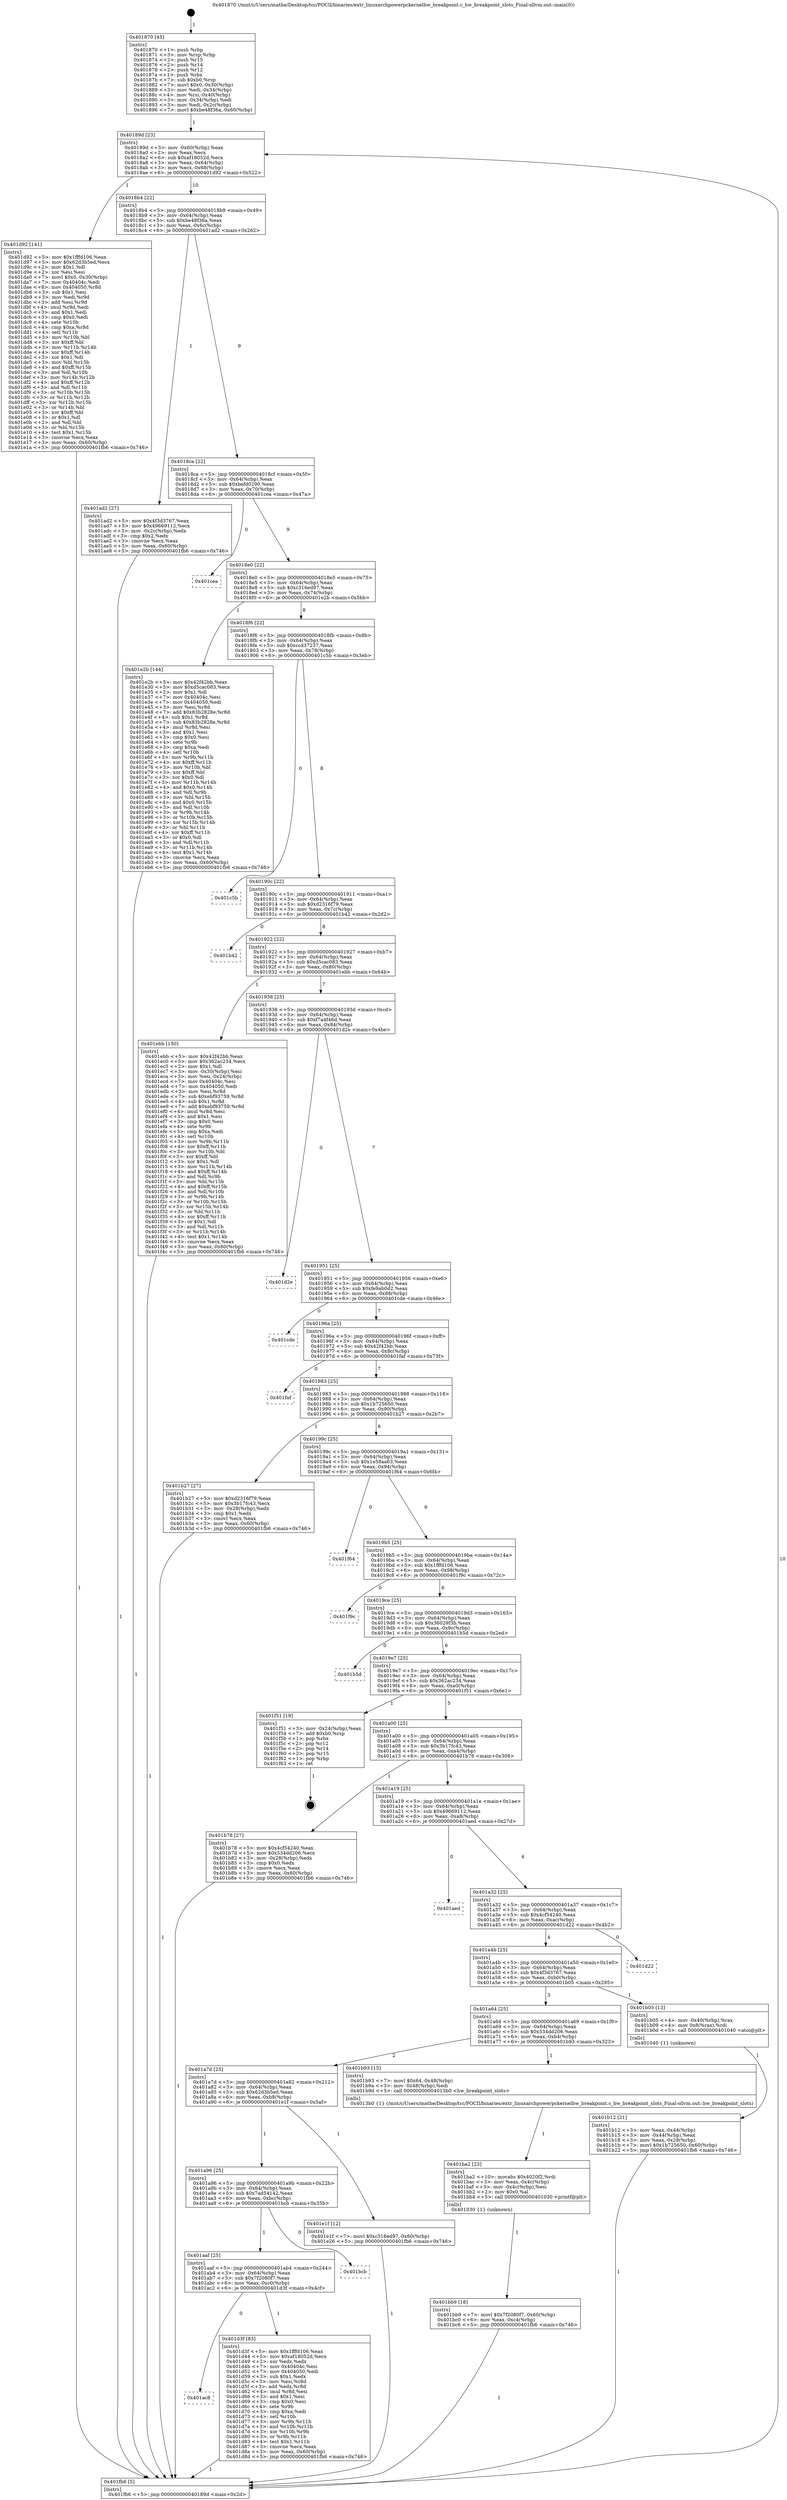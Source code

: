 digraph "0x401870" {
  label = "0x401870 (/mnt/c/Users/mathe/Desktop/tcc/POCII/binaries/extr_linuxarchpowerpckernelhw_breakpoint.c_hw_breakpoint_slots_Final-ollvm.out::main(0))"
  labelloc = "t"
  node[shape=record]

  Entry [label="",width=0.3,height=0.3,shape=circle,fillcolor=black,style=filled]
  "0x40189d" [label="{
     0x40189d [23]\l
     | [instrs]\l
     &nbsp;&nbsp;0x40189d \<+3\>: mov -0x60(%rbp),%eax\l
     &nbsp;&nbsp;0x4018a0 \<+2\>: mov %eax,%ecx\l
     &nbsp;&nbsp;0x4018a2 \<+6\>: sub $0xaf18052d,%ecx\l
     &nbsp;&nbsp;0x4018a8 \<+3\>: mov %eax,-0x64(%rbp)\l
     &nbsp;&nbsp;0x4018ab \<+3\>: mov %ecx,-0x68(%rbp)\l
     &nbsp;&nbsp;0x4018ae \<+6\>: je 0000000000401d92 \<main+0x522\>\l
  }"]
  "0x401d92" [label="{
     0x401d92 [141]\l
     | [instrs]\l
     &nbsp;&nbsp;0x401d92 \<+5\>: mov $0x1fffd106,%eax\l
     &nbsp;&nbsp;0x401d97 \<+5\>: mov $0x62d3b5ed,%ecx\l
     &nbsp;&nbsp;0x401d9c \<+2\>: mov $0x1,%dl\l
     &nbsp;&nbsp;0x401d9e \<+2\>: xor %esi,%esi\l
     &nbsp;&nbsp;0x401da0 \<+7\>: movl $0x0,-0x30(%rbp)\l
     &nbsp;&nbsp;0x401da7 \<+7\>: mov 0x40404c,%edi\l
     &nbsp;&nbsp;0x401dae \<+8\>: mov 0x404050,%r8d\l
     &nbsp;&nbsp;0x401db6 \<+3\>: sub $0x1,%esi\l
     &nbsp;&nbsp;0x401db9 \<+3\>: mov %edi,%r9d\l
     &nbsp;&nbsp;0x401dbc \<+3\>: add %esi,%r9d\l
     &nbsp;&nbsp;0x401dbf \<+4\>: imul %r9d,%edi\l
     &nbsp;&nbsp;0x401dc3 \<+3\>: and $0x1,%edi\l
     &nbsp;&nbsp;0x401dc6 \<+3\>: cmp $0x0,%edi\l
     &nbsp;&nbsp;0x401dc9 \<+4\>: sete %r10b\l
     &nbsp;&nbsp;0x401dcd \<+4\>: cmp $0xa,%r8d\l
     &nbsp;&nbsp;0x401dd1 \<+4\>: setl %r11b\l
     &nbsp;&nbsp;0x401dd5 \<+3\>: mov %r10b,%bl\l
     &nbsp;&nbsp;0x401dd8 \<+3\>: xor $0xff,%bl\l
     &nbsp;&nbsp;0x401ddb \<+3\>: mov %r11b,%r14b\l
     &nbsp;&nbsp;0x401dde \<+4\>: xor $0xff,%r14b\l
     &nbsp;&nbsp;0x401de2 \<+3\>: xor $0x1,%dl\l
     &nbsp;&nbsp;0x401de5 \<+3\>: mov %bl,%r15b\l
     &nbsp;&nbsp;0x401de8 \<+4\>: and $0xff,%r15b\l
     &nbsp;&nbsp;0x401dec \<+3\>: and %dl,%r10b\l
     &nbsp;&nbsp;0x401def \<+3\>: mov %r14b,%r12b\l
     &nbsp;&nbsp;0x401df2 \<+4\>: and $0xff,%r12b\l
     &nbsp;&nbsp;0x401df6 \<+3\>: and %dl,%r11b\l
     &nbsp;&nbsp;0x401df9 \<+3\>: or %r10b,%r15b\l
     &nbsp;&nbsp;0x401dfc \<+3\>: or %r11b,%r12b\l
     &nbsp;&nbsp;0x401dff \<+3\>: xor %r12b,%r15b\l
     &nbsp;&nbsp;0x401e02 \<+3\>: or %r14b,%bl\l
     &nbsp;&nbsp;0x401e05 \<+3\>: xor $0xff,%bl\l
     &nbsp;&nbsp;0x401e08 \<+3\>: or $0x1,%dl\l
     &nbsp;&nbsp;0x401e0b \<+2\>: and %dl,%bl\l
     &nbsp;&nbsp;0x401e0d \<+3\>: or %bl,%r15b\l
     &nbsp;&nbsp;0x401e10 \<+4\>: test $0x1,%r15b\l
     &nbsp;&nbsp;0x401e14 \<+3\>: cmovne %ecx,%eax\l
     &nbsp;&nbsp;0x401e17 \<+3\>: mov %eax,-0x60(%rbp)\l
     &nbsp;&nbsp;0x401e1a \<+5\>: jmp 0000000000401fb6 \<main+0x746\>\l
  }"]
  "0x4018b4" [label="{
     0x4018b4 [22]\l
     | [instrs]\l
     &nbsp;&nbsp;0x4018b4 \<+5\>: jmp 00000000004018b9 \<main+0x49\>\l
     &nbsp;&nbsp;0x4018b9 \<+3\>: mov -0x64(%rbp),%eax\l
     &nbsp;&nbsp;0x4018bc \<+5\>: sub $0xbe48f36a,%eax\l
     &nbsp;&nbsp;0x4018c1 \<+3\>: mov %eax,-0x6c(%rbp)\l
     &nbsp;&nbsp;0x4018c4 \<+6\>: je 0000000000401ad2 \<main+0x262\>\l
  }"]
  Exit [label="",width=0.3,height=0.3,shape=circle,fillcolor=black,style=filled,peripheries=2]
  "0x401ad2" [label="{
     0x401ad2 [27]\l
     | [instrs]\l
     &nbsp;&nbsp;0x401ad2 \<+5\>: mov $0x4f3d3767,%eax\l
     &nbsp;&nbsp;0x401ad7 \<+5\>: mov $0x49669112,%ecx\l
     &nbsp;&nbsp;0x401adc \<+3\>: mov -0x2c(%rbp),%edx\l
     &nbsp;&nbsp;0x401adf \<+3\>: cmp $0x2,%edx\l
     &nbsp;&nbsp;0x401ae2 \<+3\>: cmovne %ecx,%eax\l
     &nbsp;&nbsp;0x401ae5 \<+3\>: mov %eax,-0x60(%rbp)\l
     &nbsp;&nbsp;0x401ae8 \<+5\>: jmp 0000000000401fb6 \<main+0x746\>\l
  }"]
  "0x4018ca" [label="{
     0x4018ca [22]\l
     | [instrs]\l
     &nbsp;&nbsp;0x4018ca \<+5\>: jmp 00000000004018cf \<main+0x5f\>\l
     &nbsp;&nbsp;0x4018cf \<+3\>: mov -0x64(%rbp),%eax\l
     &nbsp;&nbsp;0x4018d2 \<+5\>: sub $0xbefd0290,%eax\l
     &nbsp;&nbsp;0x4018d7 \<+3\>: mov %eax,-0x70(%rbp)\l
     &nbsp;&nbsp;0x4018da \<+6\>: je 0000000000401cea \<main+0x47a\>\l
  }"]
  "0x401fb6" [label="{
     0x401fb6 [5]\l
     | [instrs]\l
     &nbsp;&nbsp;0x401fb6 \<+5\>: jmp 000000000040189d \<main+0x2d\>\l
  }"]
  "0x401870" [label="{
     0x401870 [45]\l
     | [instrs]\l
     &nbsp;&nbsp;0x401870 \<+1\>: push %rbp\l
     &nbsp;&nbsp;0x401871 \<+3\>: mov %rsp,%rbp\l
     &nbsp;&nbsp;0x401874 \<+2\>: push %r15\l
     &nbsp;&nbsp;0x401876 \<+2\>: push %r14\l
     &nbsp;&nbsp;0x401878 \<+2\>: push %r12\l
     &nbsp;&nbsp;0x40187a \<+1\>: push %rbx\l
     &nbsp;&nbsp;0x40187b \<+7\>: sub $0xb0,%rsp\l
     &nbsp;&nbsp;0x401882 \<+7\>: movl $0x0,-0x30(%rbp)\l
     &nbsp;&nbsp;0x401889 \<+3\>: mov %edi,-0x34(%rbp)\l
     &nbsp;&nbsp;0x40188c \<+4\>: mov %rsi,-0x40(%rbp)\l
     &nbsp;&nbsp;0x401890 \<+3\>: mov -0x34(%rbp),%edi\l
     &nbsp;&nbsp;0x401893 \<+3\>: mov %edi,-0x2c(%rbp)\l
     &nbsp;&nbsp;0x401896 \<+7\>: movl $0xbe48f36a,-0x60(%rbp)\l
  }"]
  "0x401ac8" [label="{
     0x401ac8\l
  }", style=dashed]
  "0x401cea" [label="{
     0x401cea\l
  }", style=dashed]
  "0x4018e0" [label="{
     0x4018e0 [22]\l
     | [instrs]\l
     &nbsp;&nbsp;0x4018e0 \<+5\>: jmp 00000000004018e5 \<main+0x75\>\l
     &nbsp;&nbsp;0x4018e5 \<+3\>: mov -0x64(%rbp),%eax\l
     &nbsp;&nbsp;0x4018e8 \<+5\>: sub $0xc316ed97,%eax\l
     &nbsp;&nbsp;0x4018ed \<+3\>: mov %eax,-0x74(%rbp)\l
     &nbsp;&nbsp;0x4018f0 \<+6\>: je 0000000000401e2b \<main+0x5bb\>\l
  }"]
  "0x401d3f" [label="{
     0x401d3f [83]\l
     | [instrs]\l
     &nbsp;&nbsp;0x401d3f \<+5\>: mov $0x1fffd106,%eax\l
     &nbsp;&nbsp;0x401d44 \<+5\>: mov $0xaf18052d,%ecx\l
     &nbsp;&nbsp;0x401d49 \<+2\>: xor %edx,%edx\l
     &nbsp;&nbsp;0x401d4b \<+7\>: mov 0x40404c,%esi\l
     &nbsp;&nbsp;0x401d52 \<+7\>: mov 0x404050,%edi\l
     &nbsp;&nbsp;0x401d59 \<+3\>: sub $0x1,%edx\l
     &nbsp;&nbsp;0x401d5c \<+3\>: mov %esi,%r8d\l
     &nbsp;&nbsp;0x401d5f \<+3\>: add %edx,%r8d\l
     &nbsp;&nbsp;0x401d62 \<+4\>: imul %r8d,%esi\l
     &nbsp;&nbsp;0x401d66 \<+3\>: and $0x1,%esi\l
     &nbsp;&nbsp;0x401d69 \<+3\>: cmp $0x0,%esi\l
     &nbsp;&nbsp;0x401d6c \<+4\>: sete %r9b\l
     &nbsp;&nbsp;0x401d70 \<+3\>: cmp $0xa,%edi\l
     &nbsp;&nbsp;0x401d73 \<+4\>: setl %r10b\l
     &nbsp;&nbsp;0x401d77 \<+3\>: mov %r9b,%r11b\l
     &nbsp;&nbsp;0x401d7a \<+3\>: and %r10b,%r11b\l
     &nbsp;&nbsp;0x401d7d \<+3\>: xor %r10b,%r9b\l
     &nbsp;&nbsp;0x401d80 \<+3\>: or %r9b,%r11b\l
     &nbsp;&nbsp;0x401d83 \<+4\>: test $0x1,%r11b\l
     &nbsp;&nbsp;0x401d87 \<+3\>: cmovne %ecx,%eax\l
     &nbsp;&nbsp;0x401d8a \<+3\>: mov %eax,-0x60(%rbp)\l
     &nbsp;&nbsp;0x401d8d \<+5\>: jmp 0000000000401fb6 \<main+0x746\>\l
  }"]
  "0x401e2b" [label="{
     0x401e2b [144]\l
     | [instrs]\l
     &nbsp;&nbsp;0x401e2b \<+5\>: mov $0x42f42bb,%eax\l
     &nbsp;&nbsp;0x401e30 \<+5\>: mov $0xd5cac083,%ecx\l
     &nbsp;&nbsp;0x401e35 \<+2\>: mov $0x1,%dl\l
     &nbsp;&nbsp;0x401e37 \<+7\>: mov 0x40404c,%esi\l
     &nbsp;&nbsp;0x401e3e \<+7\>: mov 0x404050,%edi\l
     &nbsp;&nbsp;0x401e45 \<+3\>: mov %esi,%r8d\l
     &nbsp;&nbsp;0x401e48 \<+7\>: add $0x83b2828e,%r8d\l
     &nbsp;&nbsp;0x401e4f \<+4\>: sub $0x1,%r8d\l
     &nbsp;&nbsp;0x401e53 \<+7\>: sub $0x83b2828e,%r8d\l
     &nbsp;&nbsp;0x401e5a \<+4\>: imul %r8d,%esi\l
     &nbsp;&nbsp;0x401e5e \<+3\>: and $0x1,%esi\l
     &nbsp;&nbsp;0x401e61 \<+3\>: cmp $0x0,%esi\l
     &nbsp;&nbsp;0x401e64 \<+4\>: sete %r9b\l
     &nbsp;&nbsp;0x401e68 \<+3\>: cmp $0xa,%edi\l
     &nbsp;&nbsp;0x401e6b \<+4\>: setl %r10b\l
     &nbsp;&nbsp;0x401e6f \<+3\>: mov %r9b,%r11b\l
     &nbsp;&nbsp;0x401e72 \<+4\>: xor $0xff,%r11b\l
     &nbsp;&nbsp;0x401e76 \<+3\>: mov %r10b,%bl\l
     &nbsp;&nbsp;0x401e79 \<+3\>: xor $0xff,%bl\l
     &nbsp;&nbsp;0x401e7c \<+3\>: xor $0x0,%dl\l
     &nbsp;&nbsp;0x401e7f \<+3\>: mov %r11b,%r14b\l
     &nbsp;&nbsp;0x401e82 \<+4\>: and $0x0,%r14b\l
     &nbsp;&nbsp;0x401e86 \<+3\>: and %dl,%r9b\l
     &nbsp;&nbsp;0x401e89 \<+3\>: mov %bl,%r15b\l
     &nbsp;&nbsp;0x401e8c \<+4\>: and $0x0,%r15b\l
     &nbsp;&nbsp;0x401e90 \<+3\>: and %dl,%r10b\l
     &nbsp;&nbsp;0x401e93 \<+3\>: or %r9b,%r14b\l
     &nbsp;&nbsp;0x401e96 \<+3\>: or %r10b,%r15b\l
     &nbsp;&nbsp;0x401e99 \<+3\>: xor %r15b,%r14b\l
     &nbsp;&nbsp;0x401e9c \<+3\>: or %bl,%r11b\l
     &nbsp;&nbsp;0x401e9f \<+4\>: xor $0xff,%r11b\l
     &nbsp;&nbsp;0x401ea3 \<+3\>: or $0x0,%dl\l
     &nbsp;&nbsp;0x401ea6 \<+3\>: and %dl,%r11b\l
     &nbsp;&nbsp;0x401ea9 \<+3\>: or %r11b,%r14b\l
     &nbsp;&nbsp;0x401eac \<+4\>: test $0x1,%r14b\l
     &nbsp;&nbsp;0x401eb0 \<+3\>: cmovne %ecx,%eax\l
     &nbsp;&nbsp;0x401eb3 \<+3\>: mov %eax,-0x60(%rbp)\l
     &nbsp;&nbsp;0x401eb6 \<+5\>: jmp 0000000000401fb6 \<main+0x746\>\l
  }"]
  "0x4018f6" [label="{
     0x4018f6 [22]\l
     | [instrs]\l
     &nbsp;&nbsp;0x4018f6 \<+5\>: jmp 00000000004018fb \<main+0x8b\>\l
     &nbsp;&nbsp;0x4018fb \<+3\>: mov -0x64(%rbp),%eax\l
     &nbsp;&nbsp;0x4018fe \<+5\>: sub $0xccd37237,%eax\l
     &nbsp;&nbsp;0x401903 \<+3\>: mov %eax,-0x78(%rbp)\l
     &nbsp;&nbsp;0x401906 \<+6\>: je 0000000000401c5b \<main+0x3eb\>\l
  }"]
  "0x401aaf" [label="{
     0x401aaf [25]\l
     | [instrs]\l
     &nbsp;&nbsp;0x401aaf \<+5\>: jmp 0000000000401ab4 \<main+0x244\>\l
     &nbsp;&nbsp;0x401ab4 \<+3\>: mov -0x64(%rbp),%eax\l
     &nbsp;&nbsp;0x401ab7 \<+5\>: sub $0x7f2080f7,%eax\l
     &nbsp;&nbsp;0x401abc \<+6\>: mov %eax,-0xc0(%rbp)\l
     &nbsp;&nbsp;0x401ac2 \<+6\>: je 0000000000401d3f \<main+0x4cf\>\l
  }"]
  "0x401c5b" [label="{
     0x401c5b\l
  }", style=dashed]
  "0x40190c" [label="{
     0x40190c [22]\l
     | [instrs]\l
     &nbsp;&nbsp;0x40190c \<+5\>: jmp 0000000000401911 \<main+0xa1\>\l
     &nbsp;&nbsp;0x401911 \<+3\>: mov -0x64(%rbp),%eax\l
     &nbsp;&nbsp;0x401914 \<+5\>: sub $0xd2316f79,%eax\l
     &nbsp;&nbsp;0x401919 \<+3\>: mov %eax,-0x7c(%rbp)\l
     &nbsp;&nbsp;0x40191c \<+6\>: je 0000000000401b42 \<main+0x2d2\>\l
  }"]
  "0x401bcb" [label="{
     0x401bcb\l
  }", style=dashed]
  "0x401b42" [label="{
     0x401b42\l
  }", style=dashed]
  "0x401922" [label="{
     0x401922 [22]\l
     | [instrs]\l
     &nbsp;&nbsp;0x401922 \<+5\>: jmp 0000000000401927 \<main+0xb7\>\l
     &nbsp;&nbsp;0x401927 \<+3\>: mov -0x64(%rbp),%eax\l
     &nbsp;&nbsp;0x40192a \<+5\>: sub $0xd5cac083,%eax\l
     &nbsp;&nbsp;0x40192f \<+3\>: mov %eax,-0x80(%rbp)\l
     &nbsp;&nbsp;0x401932 \<+6\>: je 0000000000401ebb \<main+0x64b\>\l
  }"]
  "0x401a96" [label="{
     0x401a96 [25]\l
     | [instrs]\l
     &nbsp;&nbsp;0x401a96 \<+5\>: jmp 0000000000401a9b \<main+0x22b\>\l
     &nbsp;&nbsp;0x401a9b \<+3\>: mov -0x64(%rbp),%eax\l
     &nbsp;&nbsp;0x401a9e \<+5\>: sub $0x7ad54142,%eax\l
     &nbsp;&nbsp;0x401aa3 \<+6\>: mov %eax,-0xbc(%rbp)\l
     &nbsp;&nbsp;0x401aa9 \<+6\>: je 0000000000401bcb \<main+0x35b\>\l
  }"]
  "0x401ebb" [label="{
     0x401ebb [150]\l
     | [instrs]\l
     &nbsp;&nbsp;0x401ebb \<+5\>: mov $0x42f42bb,%eax\l
     &nbsp;&nbsp;0x401ec0 \<+5\>: mov $0x362ac234,%ecx\l
     &nbsp;&nbsp;0x401ec5 \<+2\>: mov $0x1,%dl\l
     &nbsp;&nbsp;0x401ec7 \<+3\>: mov -0x30(%rbp),%esi\l
     &nbsp;&nbsp;0x401eca \<+3\>: mov %esi,-0x24(%rbp)\l
     &nbsp;&nbsp;0x401ecd \<+7\>: mov 0x40404c,%esi\l
     &nbsp;&nbsp;0x401ed4 \<+7\>: mov 0x404050,%edi\l
     &nbsp;&nbsp;0x401edb \<+3\>: mov %esi,%r8d\l
     &nbsp;&nbsp;0x401ede \<+7\>: sub $0xebf93759,%r8d\l
     &nbsp;&nbsp;0x401ee5 \<+4\>: sub $0x1,%r8d\l
     &nbsp;&nbsp;0x401ee9 \<+7\>: add $0xebf93759,%r8d\l
     &nbsp;&nbsp;0x401ef0 \<+4\>: imul %r8d,%esi\l
     &nbsp;&nbsp;0x401ef4 \<+3\>: and $0x1,%esi\l
     &nbsp;&nbsp;0x401ef7 \<+3\>: cmp $0x0,%esi\l
     &nbsp;&nbsp;0x401efa \<+4\>: sete %r9b\l
     &nbsp;&nbsp;0x401efe \<+3\>: cmp $0xa,%edi\l
     &nbsp;&nbsp;0x401f01 \<+4\>: setl %r10b\l
     &nbsp;&nbsp;0x401f05 \<+3\>: mov %r9b,%r11b\l
     &nbsp;&nbsp;0x401f08 \<+4\>: xor $0xff,%r11b\l
     &nbsp;&nbsp;0x401f0c \<+3\>: mov %r10b,%bl\l
     &nbsp;&nbsp;0x401f0f \<+3\>: xor $0xff,%bl\l
     &nbsp;&nbsp;0x401f12 \<+3\>: xor $0x1,%dl\l
     &nbsp;&nbsp;0x401f15 \<+3\>: mov %r11b,%r14b\l
     &nbsp;&nbsp;0x401f18 \<+4\>: and $0xff,%r14b\l
     &nbsp;&nbsp;0x401f1c \<+3\>: and %dl,%r9b\l
     &nbsp;&nbsp;0x401f1f \<+3\>: mov %bl,%r15b\l
     &nbsp;&nbsp;0x401f22 \<+4\>: and $0xff,%r15b\l
     &nbsp;&nbsp;0x401f26 \<+3\>: and %dl,%r10b\l
     &nbsp;&nbsp;0x401f29 \<+3\>: or %r9b,%r14b\l
     &nbsp;&nbsp;0x401f2c \<+3\>: or %r10b,%r15b\l
     &nbsp;&nbsp;0x401f2f \<+3\>: xor %r15b,%r14b\l
     &nbsp;&nbsp;0x401f32 \<+3\>: or %bl,%r11b\l
     &nbsp;&nbsp;0x401f35 \<+4\>: xor $0xff,%r11b\l
     &nbsp;&nbsp;0x401f39 \<+3\>: or $0x1,%dl\l
     &nbsp;&nbsp;0x401f3c \<+3\>: and %dl,%r11b\l
     &nbsp;&nbsp;0x401f3f \<+3\>: or %r11b,%r14b\l
     &nbsp;&nbsp;0x401f42 \<+4\>: test $0x1,%r14b\l
     &nbsp;&nbsp;0x401f46 \<+3\>: cmovne %ecx,%eax\l
     &nbsp;&nbsp;0x401f49 \<+3\>: mov %eax,-0x60(%rbp)\l
     &nbsp;&nbsp;0x401f4c \<+5\>: jmp 0000000000401fb6 \<main+0x746\>\l
  }"]
  "0x401938" [label="{
     0x401938 [25]\l
     | [instrs]\l
     &nbsp;&nbsp;0x401938 \<+5\>: jmp 000000000040193d \<main+0xcd\>\l
     &nbsp;&nbsp;0x40193d \<+3\>: mov -0x64(%rbp),%eax\l
     &nbsp;&nbsp;0x401940 \<+5\>: sub $0xf7a4f46d,%eax\l
     &nbsp;&nbsp;0x401945 \<+6\>: mov %eax,-0x84(%rbp)\l
     &nbsp;&nbsp;0x40194b \<+6\>: je 0000000000401d2e \<main+0x4be\>\l
  }"]
  "0x401e1f" [label="{
     0x401e1f [12]\l
     | [instrs]\l
     &nbsp;&nbsp;0x401e1f \<+7\>: movl $0xc316ed97,-0x60(%rbp)\l
     &nbsp;&nbsp;0x401e26 \<+5\>: jmp 0000000000401fb6 \<main+0x746\>\l
  }"]
  "0x401d2e" [label="{
     0x401d2e\l
  }", style=dashed]
  "0x401951" [label="{
     0x401951 [25]\l
     | [instrs]\l
     &nbsp;&nbsp;0x401951 \<+5\>: jmp 0000000000401956 \<main+0xe6\>\l
     &nbsp;&nbsp;0x401956 \<+3\>: mov -0x64(%rbp),%eax\l
     &nbsp;&nbsp;0x401959 \<+5\>: sub $0xfe9ab0d2,%eax\l
     &nbsp;&nbsp;0x40195e \<+6\>: mov %eax,-0x88(%rbp)\l
     &nbsp;&nbsp;0x401964 \<+6\>: je 0000000000401cde \<main+0x46e\>\l
  }"]
  "0x401bb9" [label="{
     0x401bb9 [18]\l
     | [instrs]\l
     &nbsp;&nbsp;0x401bb9 \<+7\>: movl $0x7f2080f7,-0x60(%rbp)\l
     &nbsp;&nbsp;0x401bc0 \<+6\>: mov %eax,-0xc4(%rbp)\l
     &nbsp;&nbsp;0x401bc6 \<+5\>: jmp 0000000000401fb6 \<main+0x746\>\l
  }"]
  "0x401cde" [label="{
     0x401cde\l
  }", style=dashed]
  "0x40196a" [label="{
     0x40196a [25]\l
     | [instrs]\l
     &nbsp;&nbsp;0x40196a \<+5\>: jmp 000000000040196f \<main+0xff\>\l
     &nbsp;&nbsp;0x40196f \<+3\>: mov -0x64(%rbp),%eax\l
     &nbsp;&nbsp;0x401972 \<+5\>: sub $0x42f42bb,%eax\l
     &nbsp;&nbsp;0x401977 \<+6\>: mov %eax,-0x8c(%rbp)\l
     &nbsp;&nbsp;0x40197d \<+6\>: je 0000000000401faf \<main+0x73f\>\l
  }"]
  "0x401ba2" [label="{
     0x401ba2 [23]\l
     | [instrs]\l
     &nbsp;&nbsp;0x401ba2 \<+10\>: movabs $0x4020f2,%rdi\l
     &nbsp;&nbsp;0x401bac \<+3\>: mov %eax,-0x4c(%rbp)\l
     &nbsp;&nbsp;0x401baf \<+3\>: mov -0x4c(%rbp),%esi\l
     &nbsp;&nbsp;0x401bb2 \<+2\>: mov $0x0,%al\l
     &nbsp;&nbsp;0x401bb4 \<+5\>: call 0000000000401030 \<printf@plt\>\l
     | [calls]\l
     &nbsp;&nbsp;0x401030 \{1\} (unknown)\l
  }"]
  "0x401faf" [label="{
     0x401faf\l
  }", style=dashed]
  "0x401983" [label="{
     0x401983 [25]\l
     | [instrs]\l
     &nbsp;&nbsp;0x401983 \<+5\>: jmp 0000000000401988 \<main+0x118\>\l
     &nbsp;&nbsp;0x401988 \<+3\>: mov -0x64(%rbp),%eax\l
     &nbsp;&nbsp;0x40198b \<+5\>: sub $0x1b725650,%eax\l
     &nbsp;&nbsp;0x401990 \<+6\>: mov %eax,-0x90(%rbp)\l
     &nbsp;&nbsp;0x401996 \<+6\>: je 0000000000401b27 \<main+0x2b7\>\l
  }"]
  "0x401a7d" [label="{
     0x401a7d [25]\l
     | [instrs]\l
     &nbsp;&nbsp;0x401a7d \<+5\>: jmp 0000000000401a82 \<main+0x212\>\l
     &nbsp;&nbsp;0x401a82 \<+3\>: mov -0x64(%rbp),%eax\l
     &nbsp;&nbsp;0x401a85 \<+5\>: sub $0x62d3b5ed,%eax\l
     &nbsp;&nbsp;0x401a8a \<+6\>: mov %eax,-0xb8(%rbp)\l
     &nbsp;&nbsp;0x401a90 \<+6\>: je 0000000000401e1f \<main+0x5af\>\l
  }"]
  "0x401b27" [label="{
     0x401b27 [27]\l
     | [instrs]\l
     &nbsp;&nbsp;0x401b27 \<+5\>: mov $0xd2316f79,%eax\l
     &nbsp;&nbsp;0x401b2c \<+5\>: mov $0x3b17fc43,%ecx\l
     &nbsp;&nbsp;0x401b31 \<+3\>: mov -0x28(%rbp),%edx\l
     &nbsp;&nbsp;0x401b34 \<+3\>: cmp $0x1,%edx\l
     &nbsp;&nbsp;0x401b37 \<+3\>: cmovl %ecx,%eax\l
     &nbsp;&nbsp;0x401b3a \<+3\>: mov %eax,-0x60(%rbp)\l
     &nbsp;&nbsp;0x401b3d \<+5\>: jmp 0000000000401fb6 \<main+0x746\>\l
  }"]
  "0x40199c" [label="{
     0x40199c [25]\l
     | [instrs]\l
     &nbsp;&nbsp;0x40199c \<+5\>: jmp 00000000004019a1 \<main+0x131\>\l
     &nbsp;&nbsp;0x4019a1 \<+3\>: mov -0x64(%rbp),%eax\l
     &nbsp;&nbsp;0x4019a4 \<+5\>: sub $0x1e58aa63,%eax\l
     &nbsp;&nbsp;0x4019a9 \<+6\>: mov %eax,-0x94(%rbp)\l
     &nbsp;&nbsp;0x4019af \<+6\>: je 0000000000401f64 \<main+0x6f4\>\l
  }"]
  "0x401b93" [label="{
     0x401b93 [15]\l
     | [instrs]\l
     &nbsp;&nbsp;0x401b93 \<+7\>: movl $0x64,-0x48(%rbp)\l
     &nbsp;&nbsp;0x401b9a \<+3\>: mov -0x48(%rbp),%edi\l
     &nbsp;&nbsp;0x401b9d \<+5\>: call 00000000004013b0 \<hw_breakpoint_slots\>\l
     | [calls]\l
     &nbsp;&nbsp;0x4013b0 \{1\} (/mnt/c/Users/mathe/Desktop/tcc/POCII/binaries/extr_linuxarchpowerpckernelhw_breakpoint.c_hw_breakpoint_slots_Final-ollvm.out::hw_breakpoint_slots)\l
  }"]
  "0x401f64" [label="{
     0x401f64\l
  }", style=dashed]
  "0x4019b5" [label="{
     0x4019b5 [25]\l
     | [instrs]\l
     &nbsp;&nbsp;0x4019b5 \<+5\>: jmp 00000000004019ba \<main+0x14a\>\l
     &nbsp;&nbsp;0x4019ba \<+3\>: mov -0x64(%rbp),%eax\l
     &nbsp;&nbsp;0x4019bd \<+5\>: sub $0x1fffd106,%eax\l
     &nbsp;&nbsp;0x4019c2 \<+6\>: mov %eax,-0x98(%rbp)\l
     &nbsp;&nbsp;0x4019c8 \<+6\>: je 0000000000401f9c \<main+0x72c\>\l
  }"]
  "0x401b12" [label="{
     0x401b12 [21]\l
     | [instrs]\l
     &nbsp;&nbsp;0x401b12 \<+3\>: mov %eax,-0x44(%rbp)\l
     &nbsp;&nbsp;0x401b15 \<+3\>: mov -0x44(%rbp),%eax\l
     &nbsp;&nbsp;0x401b18 \<+3\>: mov %eax,-0x28(%rbp)\l
     &nbsp;&nbsp;0x401b1b \<+7\>: movl $0x1b725650,-0x60(%rbp)\l
     &nbsp;&nbsp;0x401b22 \<+5\>: jmp 0000000000401fb6 \<main+0x746\>\l
  }"]
  "0x401f9c" [label="{
     0x401f9c\l
  }", style=dashed]
  "0x4019ce" [label="{
     0x4019ce [25]\l
     | [instrs]\l
     &nbsp;&nbsp;0x4019ce \<+5\>: jmp 00000000004019d3 \<main+0x163\>\l
     &nbsp;&nbsp;0x4019d3 \<+3\>: mov -0x64(%rbp),%eax\l
     &nbsp;&nbsp;0x4019d6 \<+5\>: sub $0x36029f3b,%eax\l
     &nbsp;&nbsp;0x4019db \<+6\>: mov %eax,-0x9c(%rbp)\l
     &nbsp;&nbsp;0x4019e1 \<+6\>: je 0000000000401b5d \<main+0x2ed\>\l
  }"]
  "0x401a64" [label="{
     0x401a64 [25]\l
     | [instrs]\l
     &nbsp;&nbsp;0x401a64 \<+5\>: jmp 0000000000401a69 \<main+0x1f9\>\l
     &nbsp;&nbsp;0x401a69 \<+3\>: mov -0x64(%rbp),%eax\l
     &nbsp;&nbsp;0x401a6c \<+5\>: sub $0x534dd206,%eax\l
     &nbsp;&nbsp;0x401a71 \<+6\>: mov %eax,-0xb4(%rbp)\l
     &nbsp;&nbsp;0x401a77 \<+6\>: je 0000000000401b93 \<main+0x323\>\l
  }"]
  "0x401b5d" [label="{
     0x401b5d\l
  }", style=dashed]
  "0x4019e7" [label="{
     0x4019e7 [25]\l
     | [instrs]\l
     &nbsp;&nbsp;0x4019e7 \<+5\>: jmp 00000000004019ec \<main+0x17c\>\l
     &nbsp;&nbsp;0x4019ec \<+3\>: mov -0x64(%rbp),%eax\l
     &nbsp;&nbsp;0x4019ef \<+5\>: sub $0x362ac234,%eax\l
     &nbsp;&nbsp;0x4019f4 \<+6\>: mov %eax,-0xa0(%rbp)\l
     &nbsp;&nbsp;0x4019fa \<+6\>: je 0000000000401f51 \<main+0x6e1\>\l
  }"]
  "0x401b05" [label="{
     0x401b05 [13]\l
     | [instrs]\l
     &nbsp;&nbsp;0x401b05 \<+4\>: mov -0x40(%rbp),%rax\l
     &nbsp;&nbsp;0x401b09 \<+4\>: mov 0x8(%rax),%rdi\l
     &nbsp;&nbsp;0x401b0d \<+5\>: call 0000000000401040 \<atoi@plt\>\l
     | [calls]\l
     &nbsp;&nbsp;0x401040 \{1\} (unknown)\l
  }"]
  "0x401f51" [label="{
     0x401f51 [19]\l
     | [instrs]\l
     &nbsp;&nbsp;0x401f51 \<+3\>: mov -0x24(%rbp),%eax\l
     &nbsp;&nbsp;0x401f54 \<+7\>: add $0xb0,%rsp\l
     &nbsp;&nbsp;0x401f5b \<+1\>: pop %rbx\l
     &nbsp;&nbsp;0x401f5c \<+2\>: pop %r12\l
     &nbsp;&nbsp;0x401f5e \<+2\>: pop %r14\l
     &nbsp;&nbsp;0x401f60 \<+2\>: pop %r15\l
     &nbsp;&nbsp;0x401f62 \<+1\>: pop %rbp\l
     &nbsp;&nbsp;0x401f63 \<+1\>: ret\l
  }"]
  "0x401a00" [label="{
     0x401a00 [25]\l
     | [instrs]\l
     &nbsp;&nbsp;0x401a00 \<+5\>: jmp 0000000000401a05 \<main+0x195\>\l
     &nbsp;&nbsp;0x401a05 \<+3\>: mov -0x64(%rbp),%eax\l
     &nbsp;&nbsp;0x401a08 \<+5\>: sub $0x3b17fc43,%eax\l
     &nbsp;&nbsp;0x401a0d \<+6\>: mov %eax,-0xa4(%rbp)\l
     &nbsp;&nbsp;0x401a13 \<+6\>: je 0000000000401b78 \<main+0x308\>\l
  }"]
  "0x401a4b" [label="{
     0x401a4b [25]\l
     | [instrs]\l
     &nbsp;&nbsp;0x401a4b \<+5\>: jmp 0000000000401a50 \<main+0x1e0\>\l
     &nbsp;&nbsp;0x401a50 \<+3\>: mov -0x64(%rbp),%eax\l
     &nbsp;&nbsp;0x401a53 \<+5\>: sub $0x4f3d3767,%eax\l
     &nbsp;&nbsp;0x401a58 \<+6\>: mov %eax,-0xb0(%rbp)\l
     &nbsp;&nbsp;0x401a5e \<+6\>: je 0000000000401b05 \<main+0x295\>\l
  }"]
  "0x401b78" [label="{
     0x401b78 [27]\l
     | [instrs]\l
     &nbsp;&nbsp;0x401b78 \<+5\>: mov $0x4cf54240,%eax\l
     &nbsp;&nbsp;0x401b7d \<+5\>: mov $0x534dd206,%ecx\l
     &nbsp;&nbsp;0x401b82 \<+3\>: mov -0x28(%rbp),%edx\l
     &nbsp;&nbsp;0x401b85 \<+3\>: cmp $0x0,%edx\l
     &nbsp;&nbsp;0x401b88 \<+3\>: cmove %ecx,%eax\l
     &nbsp;&nbsp;0x401b8b \<+3\>: mov %eax,-0x60(%rbp)\l
     &nbsp;&nbsp;0x401b8e \<+5\>: jmp 0000000000401fb6 \<main+0x746\>\l
  }"]
  "0x401a19" [label="{
     0x401a19 [25]\l
     | [instrs]\l
     &nbsp;&nbsp;0x401a19 \<+5\>: jmp 0000000000401a1e \<main+0x1ae\>\l
     &nbsp;&nbsp;0x401a1e \<+3\>: mov -0x64(%rbp),%eax\l
     &nbsp;&nbsp;0x401a21 \<+5\>: sub $0x49669112,%eax\l
     &nbsp;&nbsp;0x401a26 \<+6\>: mov %eax,-0xa8(%rbp)\l
     &nbsp;&nbsp;0x401a2c \<+6\>: je 0000000000401aed \<main+0x27d\>\l
  }"]
  "0x401d22" [label="{
     0x401d22\l
  }", style=dashed]
  "0x401aed" [label="{
     0x401aed\l
  }", style=dashed]
  "0x401a32" [label="{
     0x401a32 [25]\l
     | [instrs]\l
     &nbsp;&nbsp;0x401a32 \<+5\>: jmp 0000000000401a37 \<main+0x1c7\>\l
     &nbsp;&nbsp;0x401a37 \<+3\>: mov -0x64(%rbp),%eax\l
     &nbsp;&nbsp;0x401a3a \<+5\>: sub $0x4cf54240,%eax\l
     &nbsp;&nbsp;0x401a3f \<+6\>: mov %eax,-0xac(%rbp)\l
     &nbsp;&nbsp;0x401a45 \<+6\>: je 0000000000401d22 \<main+0x4b2\>\l
  }"]
  Entry -> "0x401870" [label=" 1"]
  "0x40189d" -> "0x401d92" [label=" 1"]
  "0x40189d" -> "0x4018b4" [label=" 10"]
  "0x401f51" -> Exit [label=" 1"]
  "0x4018b4" -> "0x401ad2" [label=" 1"]
  "0x4018b4" -> "0x4018ca" [label=" 9"]
  "0x401ad2" -> "0x401fb6" [label=" 1"]
  "0x401870" -> "0x40189d" [label=" 1"]
  "0x401fb6" -> "0x40189d" [label=" 10"]
  "0x401ebb" -> "0x401fb6" [label=" 1"]
  "0x4018ca" -> "0x401cea" [label=" 0"]
  "0x4018ca" -> "0x4018e0" [label=" 9"]
  "0x401e2b" -> "0x401fb6" [label=" 1"]
  "0x4018e0" -> "0x401e2b" [label=" 1"]
  "0x4018e0" -> "0x4018f6" [label=" 8"]
  "0x401e1f" -> "0x401fb6" [label=" 1"]
  "0x4018f6" -> "0x401c5b" [label=" 0"]
  "0x4018f6" -> "0x40190c" [label=" 8"]
  "0x401d3f" -> "0x401fb6" [label=" 1"]
  "0x40190c" -> "0x401b42" [label=" 0"]
  "0x40190c" -> "0x401922" [label=" 8"]
  "0x401aaf" -> "0x401ac8" [label=" 0"]
  "0x401922" -> "0x401ebb" [label=" 1"]
  "0x401922" -> "0x401938" [label=" 7"]
  "0x401d92" -> "0x401fb6" [label=" 1"]
  "0x401938" -> "0x401d2e" [label=" 0"]
  "0x401938" -> "0x401951" [label=" 7"]
  "0x401a96" -> "0x401aaf" [label=" 1"]
  "0x401951" -> "0x401cde" [label=" 0"]
  "0x401951" -> "0x40196a" [label=" 7"]
  "0x401aaf" -> "0x401d3f" [label=" 1"]
  "0x40196a" -> "0x401faf" [label=" 0"]
  "0x40196a" -> "0x401983" [label=" 7"]
  "0x401a7d" -> "0x401a96" [label=" 1"]
  "0x401983" -> "0x401b27" [label=" 1"]
  "0x401983" -> "0x40199c" [label=" 6"]
  "0x401a7d" -> "0x401e1f" [label=" 1"]
  "0x40199c" -> "0x401f64" [label=" 0"]
  "0x40199c" -> "0x4019b5" [label=" 6"]
  "0x401a96" -> "0x401bcb" [label=" 0"]
  "0x4019b5" -> "0x401f9c" [label=" 0"]
  "0x4019b5" -> "0x4019ce" [label=" 6"]
  "0x401ba2" -> "0x401bb9" [label=" 1"]
  "0x4019ce" -> "0x401b5d" [label=" 0"]
  "0x4019ce" -> "0x4019e7" [label=" 6"]
  "0x401b93" -> "0x401ba2" [label=" 1"]
  "0x4019e7" -> "0x401f51" [label=" 1"]
  "0x4019e7" -> "0x401a00" [label=" 5"]
  "0x401a64" -> "0x401a7d" [label=" 2"]
  "0x401a00" -> "0x401b78" [label=" 1"]
  "0x401a00" -> "0x401a19" [label=" 4"]
  "0x401bb9" -> "0x401fb6" [label=" 1"]
  "0x401a19" -> "0x401aed" [label=" 0"]
  "0x401a19" -> "0x401a32" [label=" 4"]
  "0x401b78" -> "0x401fb6" [label=" 1"]
  "0x401a32" -> "0x401d22" [label=" 0"]
  "0x401a32" -> "0x401a4b" [label=" 4"]
  "0x401a64" -> "0x401b93" [label=" 1"]
  "0x401a4b" -> "0x401b05" [label=" 1"]
  "0x401a4b" -> "0x401a64" [label=" 3"]
  "0x401b05" -> "0x401b12" [label=" 1"]
  "0x401b12" -> "0x401fb6" [label=" 1"]
  "0x401b27" -> "0x401fb6" [label=" 1"]
}
